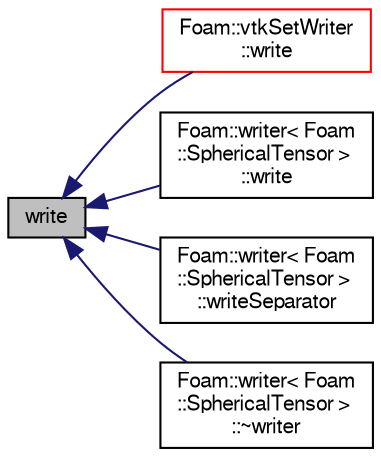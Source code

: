 digraph "write"
{
  bgcolor="transparent";
  edge [fontname="FreeSans",fontsize="10",labelfontname="FreeSans",labelfontsize="10"];
  node [fontname="FreeSans",fontsize="10",shape=record];
  rankdir="LR";
  Node62 [label="write",height=0.2,width=0.4,color="black", fillcolor="grey75", style="filled", fontcolor="black"];
  Node62 -> Node63 [dir="back",color="midnightblue",fontsize="10",style="solid",fontname="FreeSans"];
  Node63 [label="Foam::vtkSetWriter\l::write",height=0.2,width=0.4,color="red",URL="$a21874.html#ae25e717f0b4f16f583638020a1a090ec",tooltip="General entry point for writing. "];
  Node62 -> Node66 [dir="back",color="midnightblue",fontsize="10",style="solid",fontname="FreeSans"];
  Node66 [label="Foam::writer\< Foam\l::SphericalTensor \>\l::write",height=0.2,width=0.4,color="black",URL="$a21878.html#a7c4c2a453afa033743768a6a0f7b6f72",tooltip="General entry point for writing. "];
  Node62 -> Node67 [dir="back",color="midnightblue",fontsize="10",style="solid",fontname="FreeSans"];
  Node67 [label="Foam::writer\< Foam\l::SphericalTensor \>\l::writeSeparator",height=0.2,width=0.4,color="black",URL="$a21878.html#a6bfc2c80cd2a287044b53f2ec1b2c80b",tooltip="Writes a separator. Used by write functions. "];
  Node62 -> Node68 [dir="back",color="midnightblue",fontsize="10",style="solid",fontname="FreeSans"];
  Node68 [label="Foam::writer\< Foam\l::SphericalTensor \>\l::~writer",height=0.2,width=0.4,color="black",URL="$a21878.html#a2e0de285f1a0cb791773dcfbd44bba0b",tooltip="Destructor. "];
}

